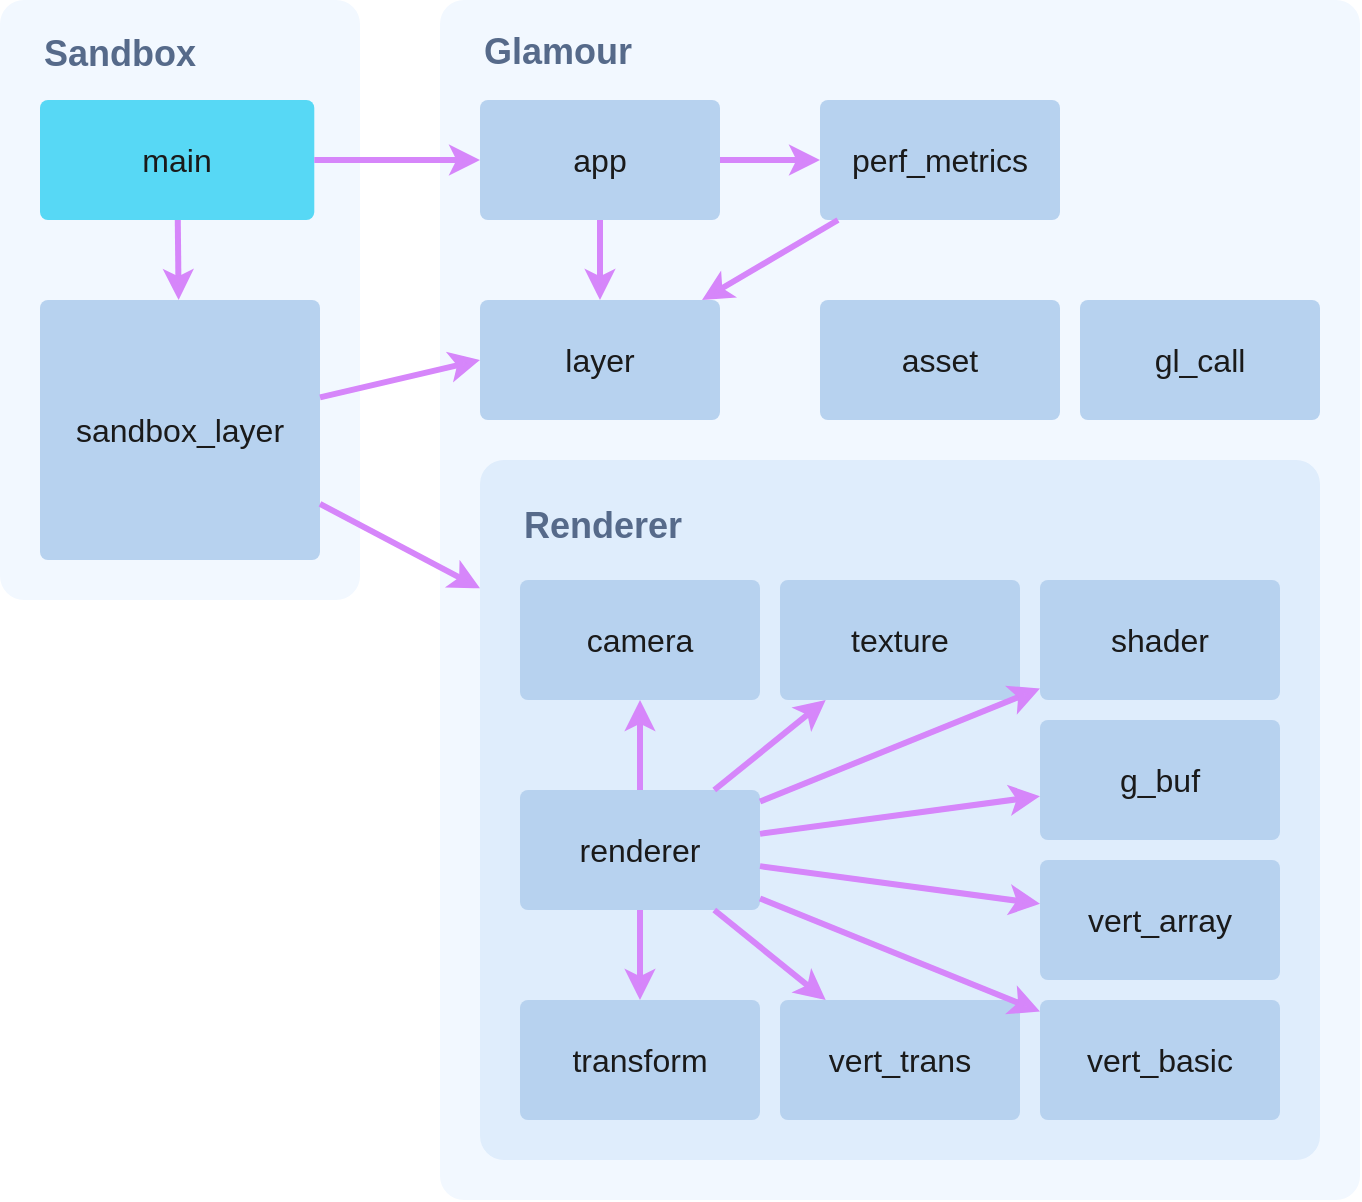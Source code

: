 <mxfile version="13.0.3" type="device"><diagram id="iDX2lyzWs1RH0rqQRt8K" name="Page-1"><mxGraphModel dx="2466" dy="756" grid="1" gridSize="10" guides="1" tooltips="1" connect="1" arrows="1" fold="1" page="0" pageScale="1" pageWidth="827" pageHeight="1169" math="0" shadow="0"><root><mxCell id="0"/><mxCell id="1" parent="0"/><mxCell id="prmrlkwTv89dlOuQYVhb-1" value="" style="rounded=1;whiteSpace=wrap;html=1;strokeColor=none;fillColor=#F2F8FF;shadow=0;arcSize=24;container=1;absoluteArcSize=1;collapsible=0;autosize=0;part=0;backgroundOutline=0;resizeWidth=0;treeFolding=0;treeMoving=0;moveCells=0;snapToPoint=0;perimeter=rectanglePerimeter;portConstraintRotation=0;noLabel=0;movableLabel=0;expand=0;recursiveResize=0;" parent="1" vertex="1"><mxGeometry x="-340" y="440" width="180" height="300" as="geometry"><mxRectangle x="70" y="560" width="50" height="40" as="alternateBounds"/></mxGeometry></mxCell><mxCell id="prmrlkwTv89dlOuQYVhb-72" style="edgeStyle=none;jumpSize=6;orthogonalLoop=1;jettySize=auto;html=1;strokeColor=#D686FA;strokeWidth=3;fillColor=#F787FF;fontFamily=Arial;fontSize=16;fontColor=#1A1A1A;" parent="prmrlkwTv89dlOuQYVhb-1" source="prmrlkwTv89dlOuQYVhb-42" target="prmrlkwTv89dlOuQYVhb-49" edge="1"><mxGeometry relative="1" as="geometry"/></mxCell><mxCell id="prmrlkwTv89dlOuQYVhb-42" value="main" style="rounded=1;whiteSpace=wrap;strokeColor=none;fillColor=#57D8F5;shadow=0;arcSize=8;absoluteArcSize=1;fontSize=16;fontColor=#1A1A1A;fontStyle=0;html=1;" parent="prmrlkwTv89dlOuQYVhb-1" vertex="1"><mxGeometry x="19.999" y="50.0" width="137.143" height="60.0" as="geometry"/></mxCell><mxCell id="prmrlkwTv89dlOuQYVhb-49" value="sandbox_layer" style="rounded=1;whiteSpace=wrap;strokeColor=none;fillColor=#B7D2EF;shadow=0;arcSize=8;absoluteArcSize=1;fontSize=16;fontColor=#1A1A1A;fontStyle=0;html=1;labelBackgroundColor=none;" parent="prmrlkwTv89dlOuQYVhb-1" vertex="1"><mxGeometry x="20" y="150" width="140" height="130" as="geometry"/></mxCell><mxCell id="prmrlkwTv89dlOuQYVhb-103" value="Sandbox" style="text;strokeColor=none;fillColor=none;align=left;verticalAlign=middle;rounded=0;labelBackgroundColor=none;fontFamily=Arial;fontSize=18;fontStyle=1;html=1;whiteSpace=wrap;labelBorderColor=none;fontColor=#566A8A;" parent="prmrlkwTv89dlOuQYVhb-1" vertex="1"><mxGeometry x="20" y="13.75" width="80" height="26.25" as="geometry"/></mxCell><mxCell id="prmrlkwTv89dlOuQYVhb-35" value="" style="rounded=1;whiteSpace=wrap;html=1;strokeColor=none;fillColor=#F2F8FF;shadow=0;arcSize=24;container=1;absoluteArcSize=1;collapsible=0;autosize=0;part=0;backgroundOutline=0;resizeWidth=0;treeFolding=0;treeMoving=0;moveCells=0;snapToPoint=0;perimeter=rectanglePerimeter;portConstraintRotation=0;noLabel=0;recursiveResize=0;expand=0;fontStyle=1" parent="1" vertex="1"><mxGeometry x="-120" y="440" width="460" height="600" as="geometry"><mxRectangle x="70" y="560" width="50" height="40" as="alternateBounds"/></mxGeometry></mxCell><mxCell id="prmrlkwTv89dlOuQYVhb-36" value="Glamour" style="text;strokeColor=none;fillColor=none;align=left;verticalAlign=middle;rounded=0;labelBackgroundColor=none;fontFamily=Arial;fontSize=18;fontStyle=1;html=1;whiteSpace=wrap;labelBorderColor=none;fontColor=#566A8A;" parent="prmrlkwTv89dlOuQYVhb-35" vertex="1"><mxGeometry x="20" y="13" width="120" height="26.25" as="geometry"/></mxCell><mxCell id="prmrlkwTv89dlOuQYVhb-53" value="layer" style="rounded=1;whiteSpace=wrap;strokeColor=none;fillColor=#B7D2EF;shadow=0;arcSize=8;absoluteArcSize=1;fontSize=16;fontColor=#1A1A1A;fontStyle=0;html=1;labelBackgroundColor=none;" parent="prmrlkwTv89dlOuQYVhb-35" vertex="1"><mxGeometry x="20" y="150" width="120" height="60" as="geometry"/></mxCell><mxCell id="prmrlkwTv89dlOuQYVhb-58" value="app" style="rounded=1;whiteSpace=wrap;strokeColor=none;fillColor=#B7D2EF;shadow=0;arcSize=8;absoluteArcSize=1;fontSize=16;fontColor=#1A1A1A;fontStyle=0;html=1;labelBackgroundColor=none;" parent="prmrlkwTv89dlOuQYVhb-35" vertex="1"><mxGeometry x="20" y="50" width="120" height="60" as="geometry"/></mxCell><mxCell id="GHTanroPrNPZh7LdbgPw-2" style="edgeStyle=none;rounded=1;jumpSize=6;orthogonalLoop=1;jettySize=auto;html=1;strokeColor=#D686FA;strokeWidth=3;fillColor=#F787FF;fontFamily=Arial;fontSize=14;fontStyle=1" edge="1" parent="prmrlkwTv89dlOuQYVhb-35" source="prmrlkwTv89dlOuQYVhb-58" target="prmrlkwTv89dlOuQYVhb-53"><mxGeometry relative="1" as="geometry"><mxPoint x="-210" y="-30" as="sourcePoint"/><mxPoint x="-30" y="-30" as="targetPoint"/></mxGeometry></mxCell><mxCell id="GHTanroPrNPZh7LdbgPw-3" value="&lt;p style=&quot;line-height: 110%&quot;&gt;&lt;br&gt;&lt;/p&gt;" style="text;align=center;verticalAlign=middle;resizable=0;points=[];labelBackgroundColor=#ffffff;fontSize=14;fontFamily=Arial;spacing=2;spacingRight=0;html=1;fontStyle=1" vertex="1" connectable="0" parent="GHTanroPrNPZh7LdbgPw-2"><mxGeometry x="-0.093" y="1" relative="1" as="geometry"><mxPoint y="1" as="offset"/></mxGeometry></mxCell><mxCell id="GHTanroPrNPZh7LdbgPw-4" value="perf_metrics" style="rounded=1;whiteSpace=wrap;strokeColor=none;fillColor=#B7D2EF;shadow=0;arcSize=8;absoluteArcSize=1;fontSize=16;fontColor=#1A1A1A;fontStyle=0;html=1;labelBackgroundColor=none;" vertex="1" parent="prmrlkwTv89dlOuQYVhb-35"><mxGeometry x="190" y="50" width="120" height="60" as="geometry"/></mxCell><mxCell id="GHTanroPrNPZh7LdbgPw-6" style="edgeStyle=none;rounded=1;jumpSize=6;orthogonalLoop=1;jettySize=auto;html=1;strokeColor=#D686FA;strokeWidth=3;fillColor=#F787FF;fontFamily=Arial;fontSize=14;fontStyle=1" edge="1" parent="prmrlkwTv89dlOuQYVhb-35" source="GHTanroPrNPZh7LdbgPw-4" target="prmrlkwTv89dlOuQYVhb-53"><mxGeometry relative="1" as="geometry"><mxPoint x="60" y="-230" as="sourcePoint"/><mxPoint x="240" y="-230" as="targetPoint"/></mxGeometry></mxCell><mxCell id="GHTanroPrNPZh7LdbgPw-7" value="&lt;p style=&quot;line-height: 110%&quot;&gt;&lt;br&gt;&lt;/p&gt;" style="text;align=center;verticalAlign=middle;resizable=0;points=[];labelBackgroundColor=#ffffff;fontSize=14;fontFamily=Arial;spacing=2;spacingRight=0;html=1;fontStyle=1" vertex="1" connectable="0" parent="GHTanroPrNPZh7LdbgPw-6"><mxGeometry x="-0.093" y="1" relative="1" as="geometry"><mxPoint y="1" as="offset"/></mxGeometry></mxCell><mxCell id="GHTanroPrNPZh7LdbgPw-8" style="edgeStyle=none;rounded=1;jumpSize=6;orthogonalLoop=1;jettySize=auto;html=1;strokeColor=#D686FA;strokeWidth=3;fillColor=#F787FF;fontFamily=Arial;fontSize=14;fontStyle=1" edge="1" parent="prmrlkwTv89dlOuQYVhb-35" source="prmrlkwTv89dlOuQYVhb-58" target="GHTanroPrNPZh7LdbgPw-4"><mxGeometry relative="1" as="geometry"><mxPoint x="-50" y="-190" as="sourcePoint"/><mxPoint x="130" y="-190" as="targetPoint"/></mxGeometry></mxCell><mxCell id="GHTanroPrNPZh7LdbgPw-9" value="&lt;p style=&quot;line-height: 110%&quot;&gt;&lt;br&gt;&lt;/p&gt;" style="text;align=center;verticalAlign=middle;resizable=0;points=[];labelBackgroundColor=#ffffff;fontSize=14;fontFamily=Arial;spacing=2;spacingRight=0;html=1;fontStyle=1" vertex="1" connectable="0" parent="GHTanroPrNPZh7LdbgPw-8"><mxGeometry x="-0.093" y="1" relative="1" as="geometry"><mxPoint y="1" as="offset"/></mxGeometry></mxCell><mxCell id="GHTanroPrNPZh7LdbgPw-10" value="asset" style="rounded=1;whiteSpace=wrap;strokeColor=none;fillColor=#B7D2EF;shadow=0;arcSize=8;absoluteArcSize=1;fontSize=16;fontColor=#1A1A1A;fontStyle=0;html=1;labelBackgroundColor=none;" vertex="1" parent="prmrlkwTv89dlOuQYVhb-35"><mxGeometry x="190" y="150" width="120" height="60" as="geometry"/></mxCell><mxCell id="GHTanroPrNPZh7LdbgPw-12" value="" style="rounded=1;whiteSpace=wrap;html=1;strokeColor=none;fillColor=#DFEDFC;shadow=0;arcSize=24;container=1;absoluteArcSize=1;collapsible=0;autosize=0;part=0;backgroundOutline=0;resizeWidth=0;treeFolding=0;treeMoving=0;moveCells=0;snapToPoint=0;perimeter=rectanglePerimeter;portConstraintRotation=0;noLabel=0;labelBackgroundColor=none;fontFamily=Arial;fontSize=16;fontColor=#1A1A1A;expand=0;recursiveResize=0;" vertex="1" parent="prmrlkwTv89dlOuQYVhb-35"><mxGeometry x="20" y="230" width="420" height="350" as="geometry"><mxRectangle x="70" y="560" width="50" height="40" as="alternateBounds"/></mxGeometry></mxCell><mxCell id="GHTanroPrNPZh7LdbgPw-13" value="Renderer" style="text;strokeColor=none;fillColor=none;align=left;verticalAlign=middle;rounded=0;labelBackgroundColor=none;fontFamily=Arial;fontSize=18;fontStyle=1;html=1;whiteSpace=wrap;labelBorderColor=none;fontColor=#566A8A;" vertex="1" parent="GHTanroPrNPZh7LdbgPw-12"><mxGeometry x="20" y="20" width="140" height="26.25" as="geometry"/></mxCell><mxCell id="prmrlkwTv89dlOuQYVhb-54" value="camera" style="rounded=1;whiteSpace=wrap;strokeColor=none;fillColor=#B7D2EF;shadow=0;arcSize=8;absoluteArcSize=1;fontSize=16;fontColor=#1A1A1A;fontStyle=0;html=1;labelBackgroundColor=none;" parent="GHTanroPrNPZh7LdbgPw-12" vertex="1"><mxGeometry x="20" y="60" width="120" height="60" as="geometry"/></mxCell><mxCell id="prmrlkwTv89dlOuQYVhb-55" value="renderer" style="rounded=1;whiteSpace=wrap;strokeColor=none;fillColor=#B7D2EF;shadow=0;arcSize=8;absoluteArcSize=1;fontSize=16;fontColor=#1A1A1A;fontStyle=0;html=1;labelBackgroundColor=none;" parent="GHTanroPrNPZh7LdbgPw-12" vertex="1"><mxGeometry x="20" y="165" width="120" height="60" as="geometry"/></mxCell><mxCell id="prmrlkwTv89dlOuQYVhb-56" value="transform" style="rounded=1;whiteSpace=wrap;strokeColor=none;fillColor=#B7D2EF;shadow=0;arcSize=8;absoluteArcSize=1;fontSize=16;fontColor=#1A1A1A;fontStyle=0;html=1;labelBackgroundColor=none;" parent="GHTanroPrNPZh7LdbgPw-12" vertex="1"><mxGeometry x="20" y="270" width="120" height="60" as="geometry"/></mxCell><mxCell id="GHTanroPrNPZh7LdbgPw-16" style="edgeStyle=none;rounded=1;jumpSize=6;orthogonalLoop=1;jettySize=auto;html=1;strokeColor=#D686FA;strokeWidth=3;fillColor=#F787FF;fontFamily=Arial;fontSize=14;fontStyle=1;startArrow=none;startFill=0;" edge="1" parent="GHTanroPrNPZh7LdbgPw-12" source="prmrlkwTv89dlOuQYVhb-55" target="prmrlkwTv89dlOuQYVhb-54"><mxGeometry relative="1" as="geometry"><mxPoint x="80" y="-300" as="sourcePoint"/><mxPoint x="260" y="-300" as="targetPoint"/></mxGeometry></mxCell><mxCell id="GHTanroPrNPZh7LdbgPw-17" value="&lt;p style=&quot;line-height: 110%&quot;&gt;&lt;br&gt;&lt;/p&gt;" style="text;align=center;verticalAlign=middle;resizable=0;points=[];labelBackgroundColor=#ffffff;fontSize=14;fontFamily=Arial;spacing=2;spacingRight=0;html=1;fontStyle=1" vertex="1" connectable="0" parent="GHTanroPrNPZh7LdbgPw-16"><mxGeometry x="-0.093" y="1" relative="1" as="geometry"><mxPoint y="1" as="offset"/></mxGeometry></mxCell><mxCell id="GHTanroPrNPZh7LdbgPw-20" style="edgeStyle=none;rounded=1;jumpSize=6;orthogonalLoop=1;jettySize=auto;html=1;strokeColor=#D686FA;strokeWidth=3;fillColor=#F787FF;fontFamily=Arial;fontSize=14;fontStyle=1;startArrow=none;startFill=0;" edge="1" parent="GHTanroPrNPZh7LdbgPw-12" source="prmrlkwTv89dlOuQYVhb-55" target="prmrlkwTv89dlOuQYVhb-56"><mxGeometry relative="1" as="geometry"><mxPoint x="100" y="140" as="sourcePoint"/><mxPoint x="100" y="190" as="targetPoint"/></mxGeometry></mxCell><mxCell id="GHTanroPrNPZh7LdbgPw-21" value="&lt;p style=&quot;line-height: 110%&quot;&gt;&lt;br&gt;&lt;/p&gt;" style="text;align=center;verticalAlign=middle;resizable=0;points=[];labelBackgroundColor=#ffffff;fontSize=14;fontFamily=Arial;spacing=2;spacingRight=0;html=1;fontStyle=1" vertex="1" connectable="0" parent="GHTanroPrNPZh7LdbgPw-20"><mxGeometry x="-0.093" y="1" relative="1" as="geometry"><mxPoint y="1" as="offset"/></mxGeometry></mxCell><mxCell id="GHTanroPrNPZh7LdbgPw-23" value="shader" style="rounded=1;whiteSpace=wrap;strokeColor=none;fillColor=#B7D2EF;shadow=0;arcSize=8;absoluteArcSize=1;fontSize=16;fontColor=#1A1A1A;fontStyle=0;html=1;labelBackgroundColor=none;" vertex="1" parent="GHTanroPrNPZh7LdbgPw-12"><mxGeometry x="280" y="60" width="120" height="60" as="geometry"/></mxCell><mxCell id="GHTanroPrNPZh7LdbgPw-25" value="vert_array" style="rounded=1;whiteSpace=wrap;strokeColor=none;fillColor=#B7D2EF;shadow=0;arcSize=8;absoluteArcSize=1;fontSize=16;fontColor=#1A1A1A;fontStyle=0;html=1;labelBackgroundColor=none;" vertex="1" parent="GHTanroPrNPZh7LdbgPw-12"><mxGeometry x="280" y="200" width="120" height="60" as="geometry"/></mxCell><mxCell id="GHTanroPrNPZh7LdbgPw-27" value="vert_trans" style="rounded=1;whiteSpace=wrap;strokeColor=none;fillColor=#B7D2EF;shadow=0;arcSize=8;absoluteArcSize=1;fontSize=16;fontColor=#1A1A1A;fontStyle=0;html=1;labelBackgroundColor=none;" vertex="1" parent="GHTanroPrNPZh7LdbgPw-12"><mxGeometry x="150" y="270" width="120" height="60" as="geometry"/></mxCell><mxCell id="GHTanroPrNPZh7LdbgPw-26" value="vert_basic" style="rounded=1;whiteSpace=wrap;strokeColor=none;fillColor=#B7D2EF;shadow=0;arcSize=8;absoluteArcSize=1;fontSize=16;fontColor=#1A1A1A;fontStyle=0;html=1;labelBackgroundColor=none;" vertex="1" parent="GHTanroPrNPZh7LdbgPw-12"><mxGeometry x="280" y="270" width="120" height="60" as="geometry"/></mxCell><mxCell id="GHTanroPrNPZh7LdbgPw-24" value="texture" style="rounded=1;whiteSpace=wrap;strokeColor=none;fillColor=#B7D2EF;shadow=0;arcSize=8;absoluteArcSize=1;fontSize=16;fontColor=#1A1A1A;fontStyle=0;html=1;labelBackgroundColor=none;" vertex="1" parent="GHTanroPrNPZh7LdbgPw-12"><mxGeometry x="150" y="60" width="120" height="60" as="geometry"/></mxCell><mxCell id="GHTanroPrNPZh7LdbgPw-22" value="g_buf" style="rounded=1;whiteSpace=wrap;strokeColor=none;fillColor=#B7D2EF;shadow=0;arcSize=8;absoluteArcSize=1;fontSize=16;fontColor=#1A1A1A;fontStyle=0;html=1;labelBackgroundColor=none;" vertex="1" parent="GHTanroPrNPZh7LdbgPw-12"><mxGeometry x="280" y="130" width="120" height="60" as="geometry"/></mxCell><mxCell id="GHTanroPrNPZh7LdbgPw-28" style="edgeStyle=none;rounded=1;jumpSize=6;orthogonalLoop=1;jettySize=auto;html=1;strokeColor=#D686FA;strokeWidth=3;fillColor=#F787FF;fontFamily=Arial;fontSize=14;fontStyle=1;startArrow=none;startFill=0;" edge="1" parent="GHTanroPrNPZh7LdbgPw-12" source="prmrlkwTv89dlOuQYVhb-55" target="GHTanroPrNPZh7LdbgPw-22"><mxGeometry relative="1" as="geometry"><mxPoint x="-240" y="330" as="sourcePoint"/><mxPoint x="-60" y="330" as="targetPoint"/></mxGeometry></mxCell><mxCell id="GHTanroPrNPZh7LdbgPw-29" value="&lt;p style=&quot;line-height: 110%&quot;&gt;&lt;br&gt;&lt;/p&gt;" style="text;align=center;verticalAlign=middle;resizable=0;points=[];labelBackgroundColor=#ffffff;fontSize=14;fontFamily=Arial;spacing=2;spacingRight=0;html=1;fontStyle=1" vertex="1" connectable="0" parent="GHTanroPrNPZh7LdbgPw-28"><mxGeometry x="-0.093" y="1" relative="1" as="geometry"><mxPoint y="1" as="offset"/></mxGeometry></mxCell><mxCell id="GHTanroPrNPZh7LdbgPw-30" style="edgeStyle=none;rounded=1;jumpSize=6;orthogonalLoop=1;jettySize=auto;html=1;strokeColor=#D686FA;strokeWidth=3;fillColor=#F787FF;fontFamily=Arial;fontSize=14;fontStyle=1;startArrow=none;startFill=0;" edge="1" parent="GHTanroPrNPZh7LdbgPw-12" source="prmrlkwTv89dlOuQYVhb-55" target="GHTanroPrNPZh7LdbgPw-23"><mxGeometry relative="1" as="geometry"><mxPoint x="-230" y="340" as="sourcePoint"/><mxPoint x="-50" y="340" as="targetPoint"/></mxGeometry></mxCell><mxCell id="GHTanroPrNPZh7LdbgPw-31" value="&lt;p style=&quot;line-height: 110%&quot;&gt;&lt;br&gt;&lt;/p&gt;" style="text;align=center;verticalAlign=middle;resizable=0;points=[];labelBackgroundColor=#ffffff;fontSize=14;fontFamily=Arial;spacing=2;spacingRight=0;html=1;fontStyle=1" vertex="1" connectable="0" parent="GHTanroPrNPZh7LdbgPw-30"><mxGeometry x="-0.093" y="1" relative="1" as="geometry"><mxPoint y="1" as="offset"/></mxGeometry></mxCell><mxCell id="GHTanroPrNPZh7LdbgPw-32" style="edgeStyle=none;rounded=1;jumpSize=6;orthogonalLoop=1;jettySize=auto;html=1;strokeColor=#D686FA;strokeWidth=3;fillColor=#F787FF;fontFamily=Arial;fontSize=14;fontStyle=1;startArrow=none;startFill=0;" edge="1" parent="GHTanroPrNPZh7LdbgPw-12" source="prmrlkwTv89dlOuQYVhb-55" target="GHTanroPrNPZh7LdbgPw-24"><mxGeometry relative="1" as="geometry"><mxPoint x="-220" y="350" as="sourcePoint"/><mxPoint x="-40" y="350" as="targetPoint"/></mxGeometry></mxCell><mxCell id="GHTanroPrNPZh7LdbgPw-33" value="&lt;p style=&quot;line-height: 110%&quot;&gt;&lt;br&gt;&lt;/p&gt;" style="text;align=center;verticalAlign=middle;resizable=0;points=[];labelBackgroundColor=#ffffff;fontSize=14;fontFamily=Arial;spacing=2;spacingRight=0;html=1;fontStyle=1" vertex="1" connectable="0" parent="GHTanroPrNPZh7LdbgPw-32"><mxGeometry x="-0.093" y="1" relative="1" as="geometry"><mxPoint y="1" as="offset"/></mxGeometry></mxCell><mxCell id="GHTanroPrNPZh7LdbgPw-34" style="edgeStyle=none;rounded=1;jumpSize=6;orthogonalLoop=1;jettySize=auto;html=1;strokeColor=#D686FA;strokeWidth=3;fillColor=#F787FF;fontFamily=Arial;fontSize=14;fontStyle=1;startArrow=none;startFill=0;" edge="1" parent="GHTanroPrNPZh7LdbgPw-12" source="prmrlkwTv89dlOuQYVhb-55" target="GHTanroPrNPZh7LdbgPw-25"><mxGeometry relative="1" as="geometry"><mxPoint x="-210" y="360" as="sourcePoint"/><mxPoint x="-30" y="360" as="targetPoint"/></mxGeometry></mxCell><mxCell id="GHTanroPrNPZh7LdbgPw-35" value="&lt;p style=&quot;line-height: 110%&quot;&gt;&lt;br&gt;&lt;/p&gt;" style="text;align=center;verticalAlign=middle;resizable=0;points=[];labelBackgroundColor=#ffffff;fontSize=14;fontFamily=Arial;spacing=2;spacingRight=0;html=1;fontStyle=1" vertex="1" connectable="0" parent="GHTanroPrNPZh7LdbgPw-34"><mxGeometry x="-0.093" y="1" relative="1" as="geometry"><mxPoint y="1" as="offset"/></mxGeometry></mxCell><mxCell id="GHTanroPrNPZh7LdbgPw-36" style="edgeStyle=none;rounded=1;jumpSize=6;orthogonalLoop=1;jettySize=auto;html=1;strokeColor=#D686FA;strokeWidth=3;fillColor=#F787FF;fontFamily=Arial;fontSize=14;fontStyle=1;startArrow=none;startFill=0;" edge="1" parent="GHTanroPrNPZh7LdbgPw-12" source="prmrlkwTv89dlOuQYVhb-55" target="GHTanroPrNPZh7LdbgPw-26"><mxGeometry relative="1" as="geometry"><mxPoint x="-230" y="350" as="sourcePoint"/><mxPoint x="-50" y="350" as="targetPoint"/></mxGeometry></mxCell><mxCell id="GHTanroPrNPZh7LdbgPw-37" value="&lt;p style=&quot;line-height: 110%&quot;&gt;&lt;br&gt;&lt;/p&gt;" style="text;align=center;verticalAlign=middle;resizable=0;points=[];labelBackgroundColor=#ffffff;fontSize=14;fontFamily=Arial;spacing=2;spacingRight=0;html=1;fontStyle=1" vertex="1" connectable="0" parent="GHTanroPrNPZh7LdbgPw-36"><mxGeometry x="-0.093" y="1" relative="1" as="geometry"><mxPoint y="1" as="offset"/></mxGeometry></mxCell><mxCell id="GHTanroPrNPZh7LdbgPw-38" style="edgeStyle=none;rounded=1;jumpSize=6;orthogonalLoop=1;jettySize=auto;html=1;strokeColor=#D686FA;strokeWidth=3;fillColor=#F787FF;fontFamily=Arial;fontSize=14;fontStyle=1;startArrow=none;startFill=0;" edge="1" parent="GHTanroPrNPZh7LdbgPw-12" source="prmrlkwTv89dlOuQYVhb-55" target="GHTanroPrNPZh7LdbgPw-27"><mxGeometry relative="1" as="geometry"><mxPoint x="-220" y="360" as="sourcePoint"/><mxPoint x="-40" y="360" as="targetPoint"/></mxGeometry></mxCell><mxCell id="GHTanroPrNPZh7LdbgPw-39" value="&lt;p style=&quot;line-height: 110%&quot;&gt;&lt;br&gt;&lt;/p&gt;" style="text;align=center;verticalAlign=middle;resizable=0;points=[];labelBackgroundColor=#ffffff;fontSize=14;fontFamily=Arial;spacing=2;spacingRight=0;html=1;fontStyle=1" vertex="1" connectable="0" parent="GHTanroPrNPZh7LdbgPw-38"><mxGeometry x="-0.093" y="1" relative="1" as="geometry"><mxPoint y="1" as="offset"/></mxGeometry></mxCell><mxCell id="GHTanroPrNPZh7LdbgPw-11" value="gl_call" style="rounded=1;whiteSpace=wrap;strokeColor=none;fillColor=#B7D2EF;shadow=0;arcSize=8;absoluteArcSize=1;fontSize=16;fontColor=#1A1A1A;fontStyle=0;html=1;labelBackgroundColor=none;" vertex="1" parent="prmrlkwTv89dlOuQYVhb-35"><mxGeometry x="320" y="150" width="120" height="60" as="geometry"/></mxCell><mxCell id="prmrlkwTv89dlOuQYVhb-64" style="edgeStyle=none;jumpSize=6;orthogonalLoop=1;jettySize=auto;html=1;strokeColor=#D686FA;strokeWidth=3;fillColor=#F787FF;fontFamily=Arial;fontSize=16;fontColor=#1A1A1A;entryX=0;entryY=0.5;entryDx=0;entryDy=0;" parent="1" source="prmrlkwTv89dlOuQYVhb-49" target="prmrlkwTv89dlOuQYVhb-53" edge="1"><mxGeometry relative="1" as="geometry"/></mxCell><mxCell id="prmrlkwTv89dlOuQYVhb-65" style="edgeStyle=none;jumpSize=6;orthogonalLoop=1;jettySize=auto;html=1;strokeColor=#D686FA;strokeWidth=3;fillColor=#F787FF;fontFamily=Arial;fontSize=16;fontColor=#1A1A1A;" parent="1" source="prmrlkwTv89dlOuQYVhb-49" target="GHTanroPrNPZh7LdbgPw-12" edge="1"><mxGeometry relative="1" as="geometry"><mxPoint x="160" y="670" as="sourcePoint"/></mxGeometry></mxCell><mxCell id="prmrlkwTv89dlOuQYVhb-70" style="edgeStyle=none;jumpSize=6;orthogonalLoop=1;jettySize=auto;html=1;strokeColor=#D686FA;strokeWidth=3;fillColor=#F787FF;fontFamily=Arial;fontSize=16;fontColor=#1A1A1A;" parent="1" source="prmrlkwTv89dlOuQYVhb-42" target="prmrlkwTv89dlOuQYVhb-58" edge="1"><mxGeometry relative="1" as="geometry"/></mxCell></root></mxGraphModel></diagram></mxfile>